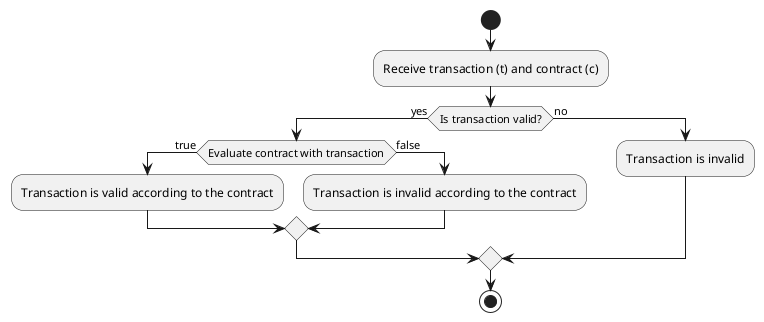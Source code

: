 @startuml
start
:Receive transaction (t) and contract (c);
if (Is transaction valid?) then (yes)
  if (Evaluate contract with transaction) then (true)
    :Transaction is valid according to the contract;
  else (false)
    :Transaction is invalid according to the contract;
  endif
else (no)
  :Transaction is invalid;
endif
stop
@enduml